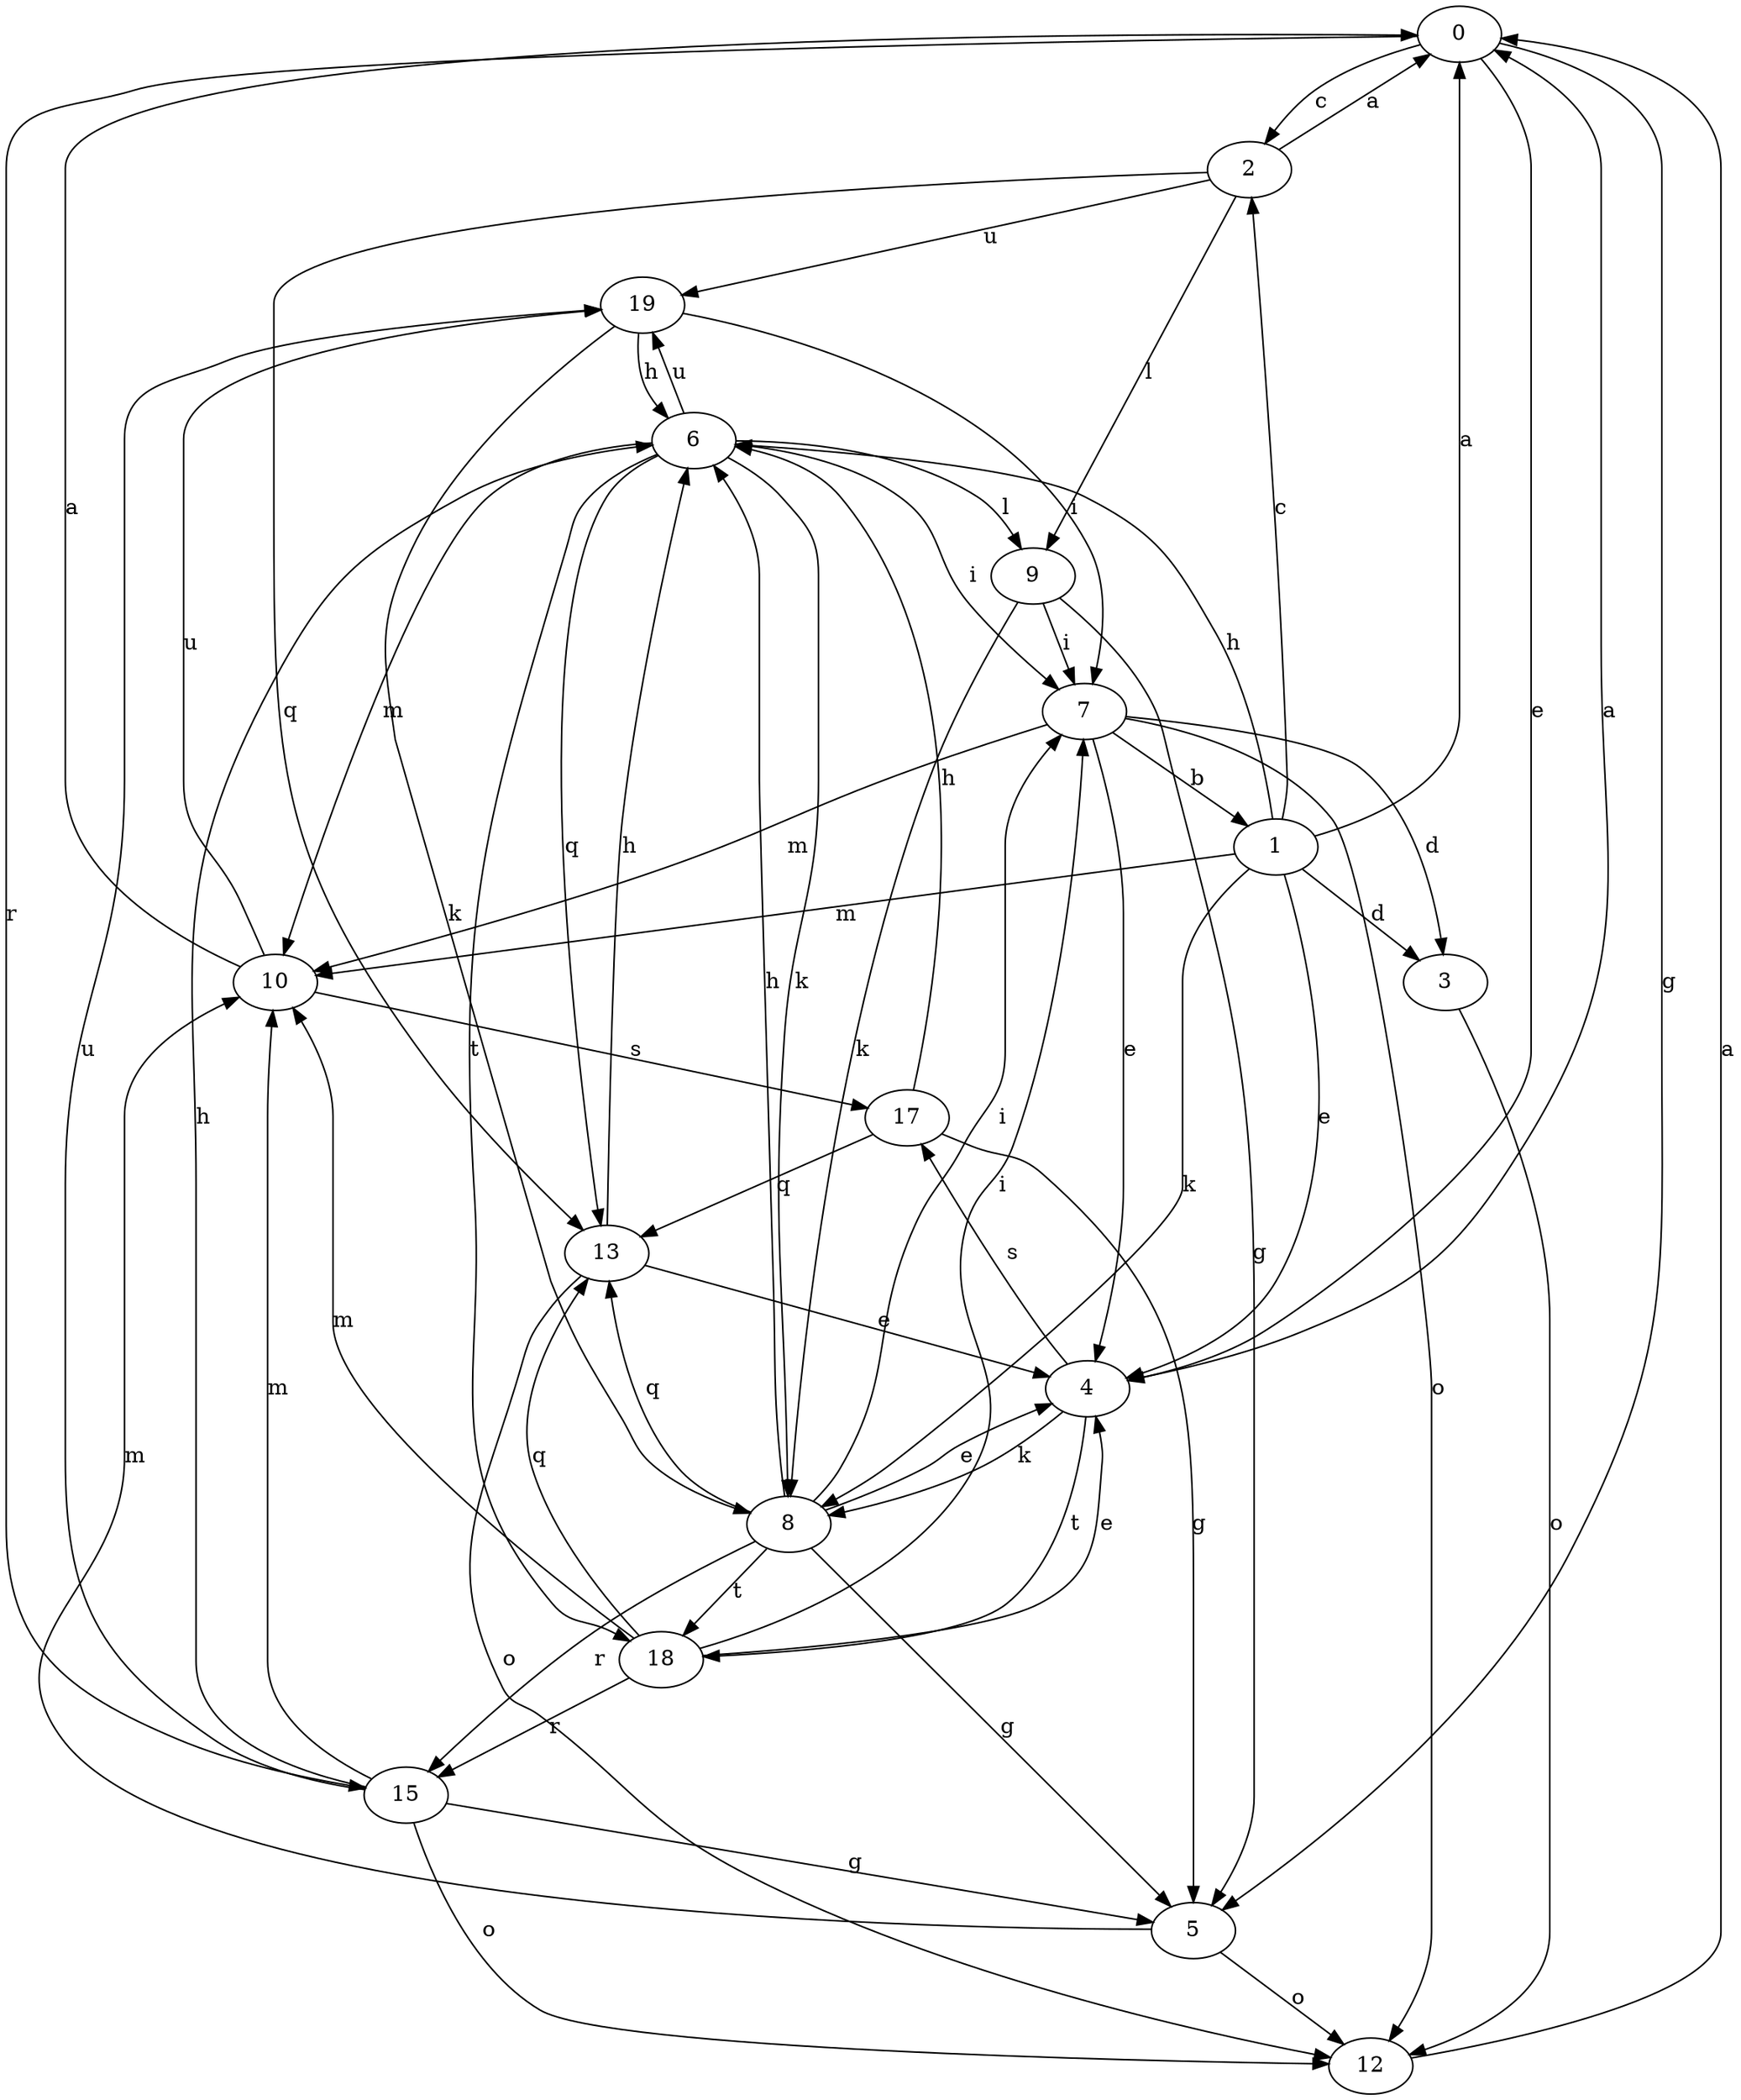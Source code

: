 strict digraph  {
0;
1;
2;
3;
4;
5;
6;
7;
8;
9;
10;
12;
13;
15;
17;
18;
19;
0 -> 2  [label=c];
0 -> 4  [label=e];
0 -> 5  [label=g];
0 -> 15  [label=r];
1 -> 0  [label=a];
1 -> 2  [label=c];
1 -> 3  [label=d];
1 -> 4  [label=e];
1 -> 6  [label=h];
1 -> 8  [label=k];
1 -> 10  [label=m];
2 -> 0  [label=a];
2 -> 9  [label=l];
2 -> 13  [label=q];
2 -> 19  [label=u];
3 -> 12  [label=o];
4 -> 0  [label=a];
4 -> 8  [label=k];
4 -> 17  [label=s];
4 -> 18  [label=t];
5 -> 10  [label=m];
5 -> 12  [label=o];
6 -> 7  [label=i];
6 -> 8  [label=k];
6 -> 9  [label=l];
6 -> 10  [label=m];
6 -> 13  [label=q];
6 -> 18  [label=t];
6 -> 19  [label=u];
7 -> 1  [label=b];
7 -> 3  [label=d];
7 -> 4  [label=e];
7 -> 10  [label=m];
7 -> 12  [label=o];
8 -> 4  [label=e];
8 -> 5  [label=g];
8 -> 6  [label=h];
8 -> 7  [label=i];
8 -> 13  [label=q];
8 -> 15  [label=r];
8 -> 18  [label=t];
9 -> 5  [label=g];
9 -> 7  [label=i];
9 -> 8  [label=k];
10 -> 0  [label=a];
10 -> 17  [label=s];
10 -> 19  [label=u];
12 -> 0  [label=a];
13 -> 4  [label=e];
13 -> 6  [label=h];
13 -> 12  [label=o];
15 -> 5  [label=g];
15 -> 6  [label=h];
15 -> 10  [label=m];
15 -> 12  [label=o];
15 -> 19  [label=u];
17 -> 5  [label=g];
17 -> 6  [label=h];
17 -> 13  [label=q];
18 -> 4  [label=e];
18 -> 7  [label=i];
18 -> 10  [label=m];
18 -> 13  [label=q];
18 -> 15  [label=r];
19 -> 6  [label=h];
19 -> 7  [label=i];
19 -> 8  [label=k];
}
